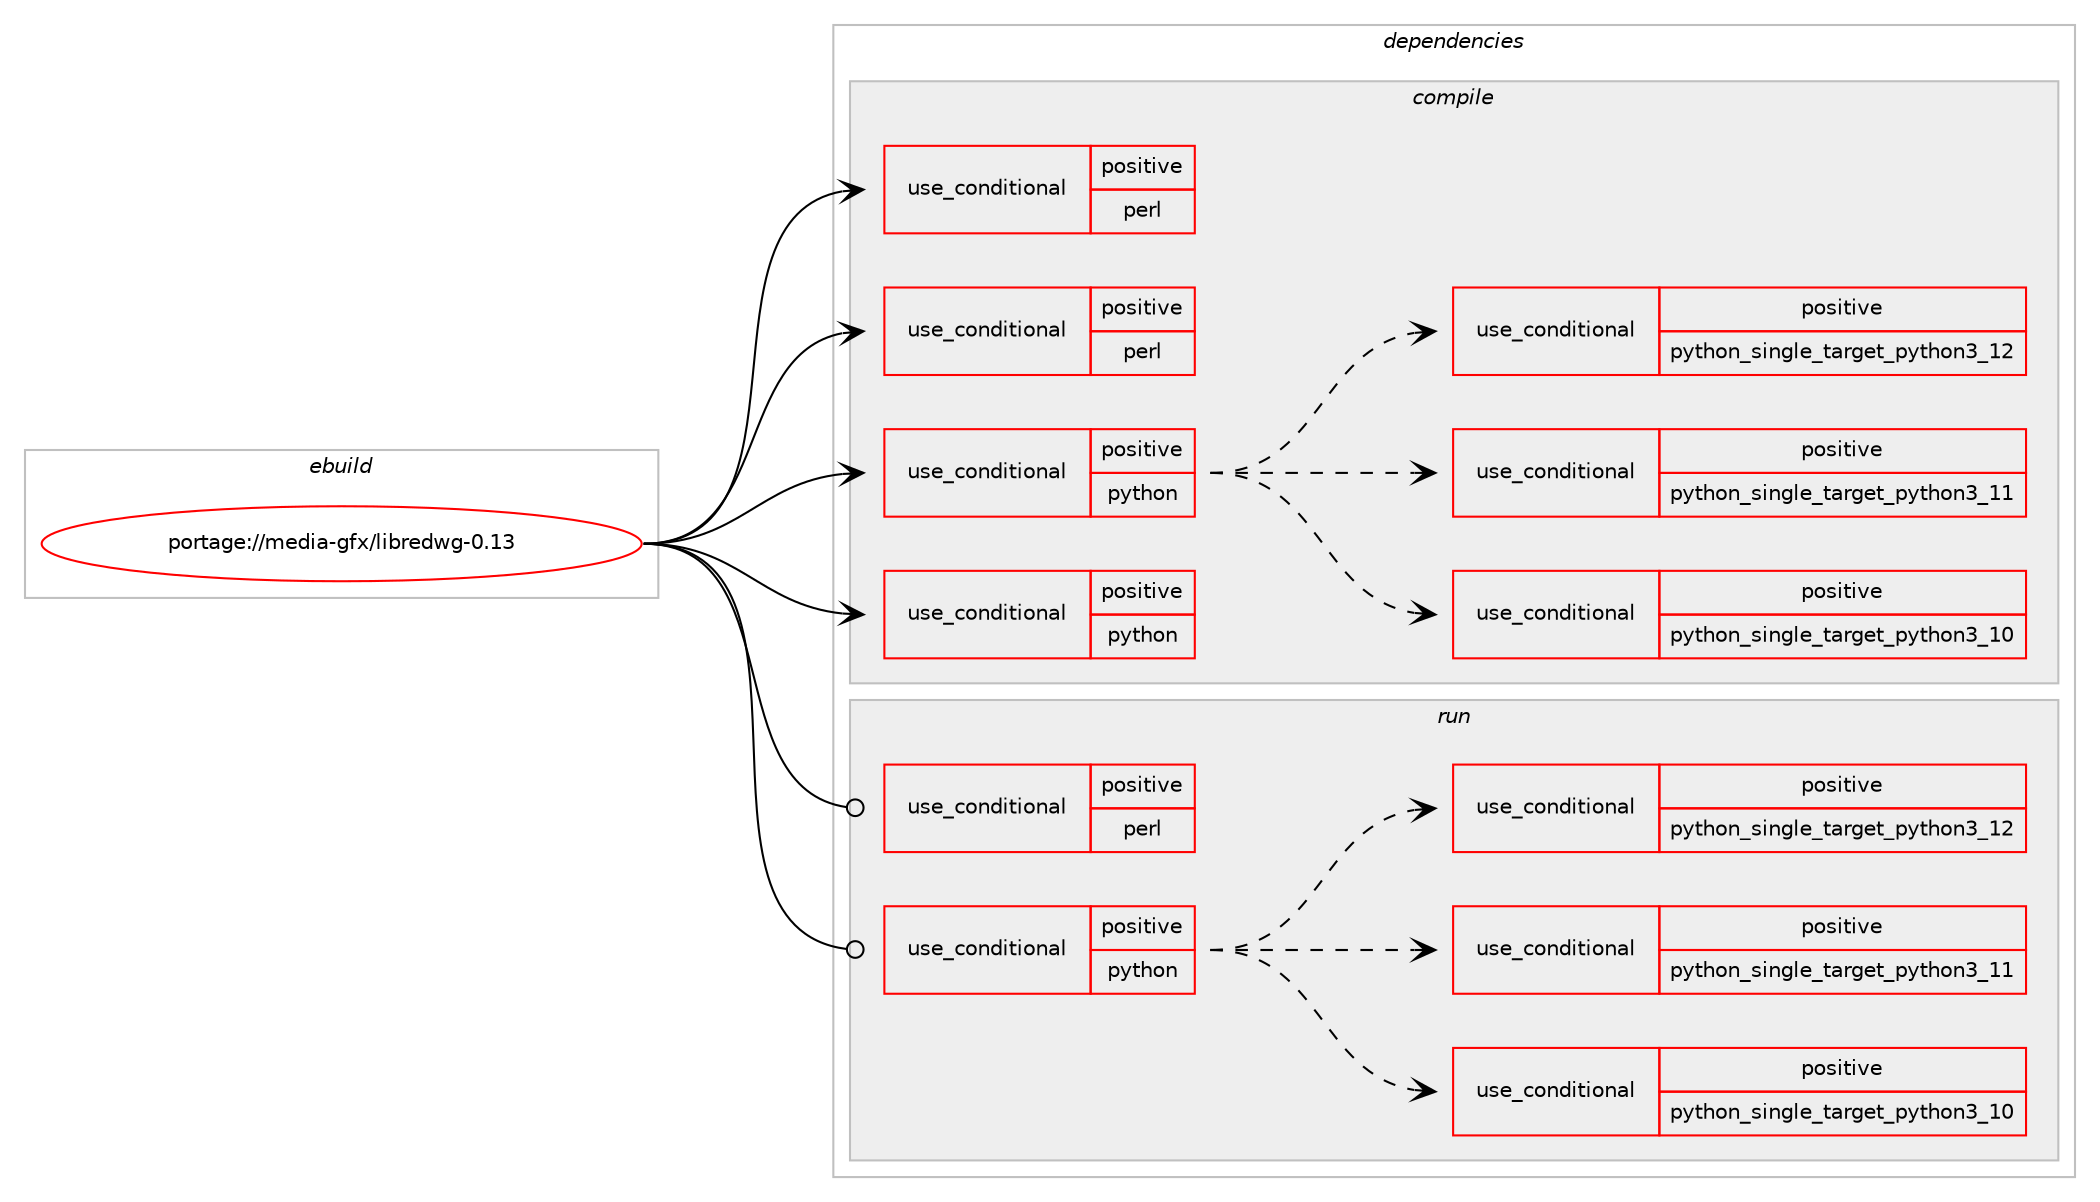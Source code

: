digraph prolog {

# *************
# Graph options
# *************

newrank=true;
concentrate=true;
compound=true;
graph [rankdir=LR,fontname=Helvetica,fontsize=10,ranksep=1.5];#, ranksep=2.5, nodesep=0.2];
edge  [arrowhead=vee];
node  [fontname=Helvetica,fontsize=10];

# **********
# The ebuild
# **********

subgraph cluster_leftcol {
color=gray;
rank=same;
label=<<i>ebuild</i>>;
id [label="portage://media-gfx/libredwg-0.13", color=red, width=4, href="../media-gfx/libredwg-0.13.svg"];
}

# ****************
# The dependencies
# ****************

subgraph cluster_midcol {
color=gray;
label=<<i>dependencies</i>>;
subgraph cluster_compile {
fillcolor="#eeeeee";
style=filled;
label=<<i>compile</i>>;
subgraph cond71973 {
dependency152407 [label=<<TABLE BORDER="0" CELLBORDER="1" CELLSPACING="0" CELLPADDING="4"><TR><TD ROWSPAN="3" CELLPADDING="10">use_conditional</TD></TR><TR><TD>positive</TD></TR><TR><TD>perl</TD></TR></TABLE>>, shape=none, color=red];
# *** BEGIN UNKNOWN DEPENDENCY TYPE (TODO) ***
# dependency152407 -> package_dependency(portage://media-gfx/libredwg-0.13,install,no,dev-lang,perl,none,[,,],[],[])
# *** END UNKNOWN DEPENDENCY TYPE (TODO) ***

}
id:e -> dependency152407:w [weight=20,style="solid",arrowhead="vee"];
subgraph cond71974 {
dependency152408 [label=<<TABLE BORDER="0" CELLBORDER="1" CELLSPACING="0" CELLPADDING="4"><TR><TD ROWSPAN="3" CELLPADDING="10">use_conditional</TD></TR><TR><TD>positive</TD></TR><TR><TD>perl</TD></TR></TABLE>>, shape=none, color=red];
# *** BEGIN UNKNOWN DEPENDENCY TYPE (TODO) ***
# dependency152408 -> package_dependency(portage://media-gfx/libredwg-0.13,install,no,dev-lang,swig,none,[,,],[],[])
# *** END UNKNOWN DEPENDENCY TYPE (TODO) ***

}
id:e -> dependency152408:w [weight=20,style="solid",arrowhead="vee"];
subgraph cond71975 {
dependency152409 [label=<<TABLE BORDER="0" CELLBORDER="1" CELLSPACING="0" CELLPADDING="4"><TR><TD ROWSPAN="3" CELLPADDING="10">use_conditional</TD></TR><TR><TD>positive</TD></TR><TR><TD>python</TD></TR></TABLE>>, shape=none, color=red];
subgraph cond71976 {
dependency152410 [label=<<TABLE BORDER="0" CELLBORDER="1" CELLSPACING="0" CELLPADDING="4"><TR><TD ROWSPAN="3" CELLPADDING="10">use_conditional</TD></TR><TR><TD>positive</TD></TR><TR><TD>python_single_target_python3_10</TD></TR></TABLE>>, shape=none, color=red];
# *** BEGIN UNKNOWN DEPENDENCY TYPE (TODO) ***
# dependency152410 -> package_dependency(portage://media-gfx/libredwg-0.13,install,no,dev-lang,python,none,[,,],[slot(3.10)],[])
# *** END UNKNOWN DEPENDENCY TYPE (TODO) ***

}
dependency152409:e -> dependency152410:w [weight=20,style="dashed",arrowhead="vee"];
subgraph cond71977 {
dependency152411 [label=<<TABLE BORDER="0" CELLBORDER="1" CELLSPACING="0" CELLPADDING="4"><TR><TD ROWSPAN="3" CELLPADDING="10">use_conditional</TD></TR><TR><TD>positive</TD></TR><TR><TD>python_single_target_python3_11</TD></TR></TABLE>>, shape=none, color=red];
# *** BEGIN UNKNOWN DEPENDENCY TYPE (TODO) ***
# dependency152411 -> package_dependency(portage://media-gfx/libredwg-0.13,install,no,dev-lang,python,none,[,,],[slot(3.11)],[])
# *** END UNKNOWN DEPENDENCY TYPE (TODO) ***

}
dependency152409:e -> dependency152411:w [weight=20,style="dashed",arrowhead="vee"];
subgraph cond71978 {
dependency152412 [label=<<TABLE BORDER="0" CELLBORDER="1" CELLSPACING="0" CELLPADDING="4"><TR><TD ROWSPAN="3" CELLPADDING="10">use_conditional</TD></TR><TR><TD>positive</TD></TR><TR><TD>python_single_target_python3_12</TD></TR></TABLE>>, shape=none, color=red];
# *** BEGIN UNKNOWN DEPENDENCY TYPE (TODO) ***
# dependency152412 -> package_dependency(portage://media-gfx/libredwg-0.13,install,no,dev-lang,python,none,[,,],[slot(3.12)],[])
# *** END UNKNOWN DEPENDENCY TYPE (TODO) ***

}
dependency152409:e -> dependency152412:w [weight=20,style="dashed",arrowhead="vee"];
}
id:e -> dependency152409:w [weight=20,style="solid",arrowhead="vee"];
subgraph cond71979 {
dependency152413 [label=<<TABLE BORDER="0" CELLBORDER="1" CELLSPACING="0" CELLPADDING="4"><TR><TD ROWSPAN="3" CELLPADDING="10">use_conditional</TD></TR><TR><TD>positive</TD></TR><TR><TD>python</TD></TR></TABLE>>, shape=none, color=red];
# *** BEGIN UNKNOWN DEPENDENCY TYPE (TODO) ***
# dependency152413 -> package_dependency(portage://media-gfx/libredwg-0.13,install,no,dev-lang,swig,none,[,,],[],[])
# *** END UNKNOWN DEPENDENCY TYPE (TODO) ***

}
id:e -> dependency152413:w [weight=20,style="solid",arrowhead="vee"];
# *** BEGIN UNKNOWN DEPENDENCY TYPE (TODO) ***
# id -> package_dependency(portage://media-gfx/libredwg-0.13,install,no,dev-libs,libpcre2,none,[,,],[],[])
# *** END UNKNOWN DEPENDENCY TYPE (TODO) ***

# *** BEGIN UNKNOWN DEPENDENCY TYPE (TODO) ***
# id -> package_dependency(portage://media-gfx/libredwg-0.13,install,no,dev-libs,pslib,none,[,,],[],[])
# *** END UNKNOWN DEPENDENCY TYPE (TODO) ***

}
subgraph cluster_compileandrun {
fillcolor="#eeeeee";
style=filled;
label=<<i>compile and run</i>>;
}
subgraph cluster_run {
fillcolor="#eeeeee";
style=filled;
label=<<i>run</i>>;
subgraph cond71980 {
dependency152414 [label=<<TABLE BORDER="0" CELLBORDER="1" CELLSPACING="0" CELLPADDING="4"><TR><TD ROWSPAN="3" CELLPADDING="10">use_conditional</TD></TR><TR><TD>positive</TD></TR><TR><TD>perl</TD></TR></TABLE>>, shape=none, color=red];
# *** BEGIN UNKNOWN DEPENDENCY TYPE (TODO) ***
# dependency152414 -> package_dependency(portage://media-gfx/libredwg-0.13,run,no,dev-lang,perl,none,[,,],[],[])
# *** END UNKNOWN DEPENDENCY TYPE (TODO) ***

}
id:e -> dependency152414:w [weight=20,style="solid",arrowhead="odot"];
subgraph cond71981 {
dependency152415 [label=<<TABLE BORDER="0" CELLBORDER="1" CELLSPACING="0" CELLPADDING="4"><TR><TD ROWSPAN="3" CELLPADDING="10">use_conditional</TD></TR><TR><TD>positive</TD></TR><TR><TD>python</TD></TR></TABLE>>, shape=none, color=red];
subgraph cond71982 {
dependency152416 [label=<<TABLE BORDER="0" CELLBORDER="1" CELLSPACING="0" CELLPADDING="4"><TR><TD ROWSPAN="3" CELLPADDING="10">use_conditional</TD></TR><TR><TD>positive</TD></TR><TR><TD>python_single_target_python3_10</TD></TR></TABLE>>, shape=none, color=red];
# *** BEGIN UNKNOWN DEPENDENCY TYPE (TODO) ***
# dependency152416 -> package_dependency(portage://media-gfx/libredwg-0.13,run,no,dev-lang,python,none,[,,],[slot(3.10)],[])
# *** END UNKNOWN DEPENDENCY TYPE (TODO) ***

}
dependency152415:e -> dependency152416:w [weight=20,style="dashed",arrowhead="vee"];
subgraph cond71983 {
dependency152417 [label=<<TABLE BORDER="0" CELLBORDER="1" CELLSPACING="0" CELLPADDING="4"><TR><TD ROWSPAN="3" CELLPADDING="10">use_conditional</TD></TR><TR><TD>positive</TD></TR><TR><TD>python_single_target_python3_11</TD></TR></TABLE>>, shape=none, color=red];
# *** BEGIN UNKNOWN DEPENDENCY TYPE (TODO) ***
# dependency152417 -> package_dependency(portage://media-gfx/libredwg-0.13,run,no,dev-lang,python,none,[,,],[slot(3.11)],[])
# *** END UNKNOWN DEPENDENCY TYPE (TODO) ***

}
dependency152415:e -> dependency152417:w [weight=20,style="dashed",arrowhead="vee"];
subgraph cond71984 {
dependency152418 [label=<<TABLE BORDER="0" CELLBORDER="1" CELLSPACING="0" CELLPADDING="4"><TR><TD ROWSPAN="3" CELLPADDING="10">use_conditional</TD></TR><TR><TD>positive</TD></TR><TR><TD>python_single_target_python3_12</TD></TR></TABLE>>, shape=none, color=red];
# *** BEGIN UNKNOWN DEPENDENCY TYPE (TODO) ***
# dependency152418 -> package_dependency(portage://media-gfx/libredwg-0.13,run,no,dev-lang,python,none,[,,],[slot(3.12)],[])
# *** END UNKNOWN DEPENDENCY TYPE (TODO) ***

}
dependency152415:e -> dependency152418:w [weight=20,style="dashed",arrowhead="vee"];
}
id:e -> dependency152415:w [weight=20,style="solid",arrowhead="odot"];
# *** BEGIN UNKNOWN DEPENDENCY TYPE (TODO) ***
# id -> package_dependency(portage://media-gfx/libredwg-0.13,run,no,dev-libs,libpcre2,none,[,,],[],[])
# *** END UNKNOWN DEPENDENCY TYPE (TODO) ***

# *** BEGIN UNKNOWN DEPENDENCY TYPE (TODO) ***
# id -> package_dependency(portage://media-gfx/libredwg-0.13,run,no,dev-libs,pslib,none,[,,],[],[])
# *** END UNKNOWN DEPENDENCY TYPE (TODO) ***

}
}

# **************
# The candidates
# **************

subgraph cluster_choices {
rank=same;
color=gray;
label=<<i>candidates</i>>;

}

}
